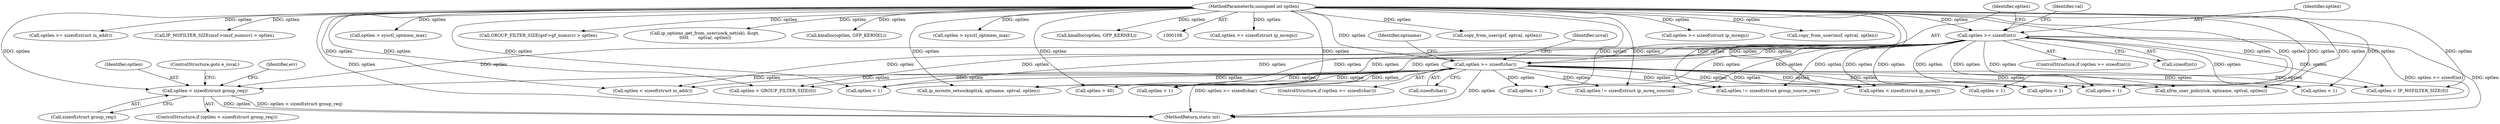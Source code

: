 digraph "0_linux_f6d8bd051c391c1c0458a30b2a7abcd939329259_26@API" {
"1001109" [label="(Call,optlen < sizeof(struct group_req))"];
"1000227" [label="(Call,optlen >= sizeof(char))"];
"1000211" [label="(Call,optlen >= sizeof(int))"];
"1000113" [label="(MethodParameterIn,unsigned int optlen)"];
"1000226" [label="(ControlStructure,if (optlen >= sizeof(char)))"];
"1000847" [label="(Call,optlen >= sizeof(struct ip_mreqn))"];
"1001685" [label="(Call,optlen < 1)"];
"1001424" [label="(Call,copy_from_user(gsf, optval, optlen))"];
"1000249" [label="(Identifier,optname)"];
"1001720" [label="(MethodReturn,static int)"];
"1001115" [label="(Identifier,err)"];
"1001390" [label="(Call,optlen < GROUP_FILTER_SIZE(0))"];
"1000681" [label="(Call,optlen >= sizeof(struct ip_mreqn))"];
"1001596" [label="(Call,optlen < 1)"];
"1000218" [label="(Identifier,val)"];
"1000932" [label="(Call,copy_from_user(msf, optval, optlen))"];
"1000251" [label="(Call,ip_mroute_setsockopt(sk, optname, optval, optlen))"];
"1001671" [label="(Call,optlen < 1)"];
"1000210" [label="(ControlStructure,if (optlen >= sizeof(int)))"];
"1000704" [label="(Call,optlen >= sizeof(struct in_addr))"];
"1000235" [label="(Identifier,ucval)"];
"1000961" [label="(Call,IP_MSFILTER_SIZE(msf->imsf_numsrc) > optlen)"];
"1001108" [label="(ControlStructure,if (optlen < sizeof(struct group_req)))"];
"1000228" [label="(Identifier,optlen)"];
"1000213" [label="(Call,sizeof(int))"];
"1000271" [label="(Call,optlen > 40)"];
"1001628" [label="(Call,optlen < 1)"];
"1000671" [label="(Call,optlen < sizeof(struct in_addr))"];
"1000904" [label="(Call,optlen > sysctl_optmem_max)"];
"1000615" [label="(Call,optlen < 1)"];
"1000993" [label="(Call,optlen != sizeof(struct ip_mreq_source))"];
"1000212" [label="(Identifier,optlen)"];
"1000229" [label="(Call,sizeof(char))"];
"1001448" [label="(Call,GROUP_FILTER_SIZE(gsf->gf_numsrc) > optlen)"];
"1001190" [label="(Call,optlen != sizeof(struct group_source_req))"];
"1000277" [label="(Call,ip_options_get_from_user(sock_net(sk), &opt,\n \t\t\t\t\t       optval, optlen))"];
"1000915" [label="(Call,kmalloc(optlen, GFP_KERNEL))"];
"1000113" [label="(MethodParameterIn,unsigned int optlen)"];
"1001111" [label="(Call,sizeof(struct group_req))"];
"1000837" [label="(Call,optlen < sizeof(struct ip_mreq))"];
"1001396" [label="(Call,optlen > sysctl_optmem_max)"];
"1001653" [label="(Call,xfrm_user_policy(sk, optname, optval, optlen))"];
"1000505" [label="(Call,optlen < 1)"];
"1001407" [label="(Call,kmalloc(optlen, GFP_KERNEL))"];
"1001109" [label="(Call,optlen < sizeof(struct group_req))"];
"1000898" [label="(Call,optlen < IP_MSFILTER_SIZE(0))"];
"1001110" [label="(Identifier,optlen)"];
"1000644" [label="(Call,optlen < 1)"];
"1000211" [label="(Call,optlen >= sizeof(int))"];
"1001113" [label="(ControlStructure,goto e_inval;)"];
"1000227" [label="(Call,optlen >= sizeof(char))"];
"1001109" -> "1001108"  [label="AST: "];
"1001109" -> "1001111"  [label="CFG: "];
"1001110" -> "1001109"  [label="AST: "];
"1001111" -> "1001109"  [label="AST: "];
"1001113" -> "1001109"  [label="CFG: "];
"1001115" -> "1001109"  [label="CFG: "];
"1001109" -> "1001720"  [label="DDG: optlen"];
"1001109" -> "1001720"  [label="DDG: optlen < sizeof(struct group_req)"];
"1000227" -> "1001109"  [label="DDG: optlen"];
"1000211" -> "1001109"  [label="DDG: optlen"];
"1000113" -> "1001109"  [label="DDG: optlen"];
"1000227" -> "1000226"  [label="AST: "];
"1000227" -> "1000229"  [label="CFG: "];
"1000228" -> "1000227"  [label="AST: "];
"1000229" -> "1000227"  [label="AST: "];
"1000235" -> "1000227"  [label="CFG: "];
"1000249" -> "1000227"  [label="CFG: "];
"1000227" -> "1001720"  [label="DDG: optlen >= sizeof(char)"];
"1000227" -> "1001720"  [label="DDG: optlen"];
"1000211" -> "1000227"  [label="DDG: optlen"];
"1000113" -> "1000227"  [label="DDG: optlen"];
"1000227" -> "1000251"  [label="DDG: optlen"];
"1000227" -> "1000271"  [label="DDG: optlen"];
"1000227" -> "1000505"  [label="DDG: optlen"];
"1000227" -> "1000615"  [label="DDG: optlen"];
"1000227" -> "1000644"  [label="DDG: optlen"];
"1000227" -> "1000671"  [label="DDG: optlen"];
"1000227" -> "1000837"  [label="DDG: optlen"];
"1000227" -> "1000898"  [label="DDG: optlen"];
"1000227" -> "1000993"  [label="DDG: optlen"];
"1000227" -> "1001190"  [label="DDG: optlen"];
"1000227" -> "1001390"  [label="DDG: optlen"];
"1000227" -> "1001596"  [label="DDG: optlen"];
"1000227" -> "1001628"  [label="DDG: optlen"];
"1000227" -> "1001653"  [label="DDG: optlen"];
"1000227" -> "1001671"  [label="DDG: optlen"];
"1000227" -> "1001685"  [label="DDG: optlen"];
"1000211" -> "1000210"  [label="AST: "];
"1000211" -> "1000213"  [label="CFG: "];
"1000212" -> "1000211"  [label="AST: "];
"1000213" -> "1000211"  [label="AST: "];
"1000218" -> "1000211"  [label="CFG: "];
"1000228" -> "1000211"  [label="CFG: "];
"1000211" -> "1001720"  [label="DDG: optlen"];
"1000211" -> "1001720"  [label="DDG: optlen >= sizeof(int)"];
"1000113" -> "1000211"  [label="DDG: optlen"];
"1000211" -> "1000251"  [label="DDG: optlen"];
"1000211" -> "1000271"  [label="DDG: optlen"];
"1000211" -> "1000505"  [label="DDG: optlen"];
"1000211" -> "1000615"  [label="DDG: optlen"];
"1000211" -> "1000644"  [label="DDG: optlen"];
"1000211" -> "1000671"  [label="DDG: optlen"];
"1000211" -> "1000837"  [label="DDG: optlen"];
"1000211" -> "1000898"  [label="DDG: optlen"];
"1000211" -> "1000993"  [label="DDG: optlen"];
"1000211" -> "1001190"  [label="DDG: optlen"];
"1000211" -> "1001390"  [label="DDG: optlen"];
"1000211" -> "1001596"  [label="DDG: optlen"];
"1000211" -> "1001628"  [label="DDG: optlen"];
"1000211" -> "1001653"  [label="DDG: optlen"];
"1000211" -> "1001671"  [label="DDG: optlen"];
"1000211" -> "1001685"  [label="DDG: optlen"];
"1000113" -> "1000108"  [label="AST: "];
"1000113" -> "1001720"  [label="DDG: optlen"];
"1000113" -> "1000251"  [label="DDG: optlen"];
"1000113" -> "1000271"  [label="DDG: optlen"];
"1000113" -> "1000277"  [label="DDG: optlen"];
"1000113" -> "1000505"  [label="DDG: optlen"];
"1000113" -> "1000615"  [label="DDG: optlen"];
"1000113" -> "1000644"  [label="DDG: optlen"];
"1000113" -> "1000671"  [label="DDG: optlen"];
"1000113" -> "1000681"  [label="DDG: optlen"];
"1000113" -> "1000704"  [label="DDG: optlen"];
"1000113" -> "1000837"  [label="DDG: optlen"];
"1000113" -> "1000847"  [label="DDG: optlen"];
"1000113" -> "1000898"  [label="DDG: optlen"];
"1000113" -> "1000904"  [label="DDG: optlen"];
"1000113" -> "1000915"  [label="DDG: optlen"];
"1000113" -> "1000932"  [label="DDG: optlen"];
"1000113" -> "1000961"  [label="DDG: optlen"];
"1000113" -> "1000993"  [label="DDG: optlen"];
"1000113" -> "1001190"  [label="DDG: optlen"];
"1000113" -> "1001390"  [label="DDG: optlen"];
"1000113" -> "1001396"  [label="DDG: optlen"];
"1000113" -> "1001407"  [label="DDG: optlen"];
"1000113" -> "1001424"  [label="DDG: optlen"];
"1000113" -> "1001448"  [label="DDG: optlen"];
"1000113" -> "1001596"  [label="DDG: optlen"];
"1000113" -> "1001628"  [label="DDG: optlen"];
"1000113" -> "1001653"  [label="DDG: optlen"];
"1000113" -> "1001671"  [label="DDG: optlen"];
"1000113" -> "1001685"  [label="DDG: optlen"];
}
